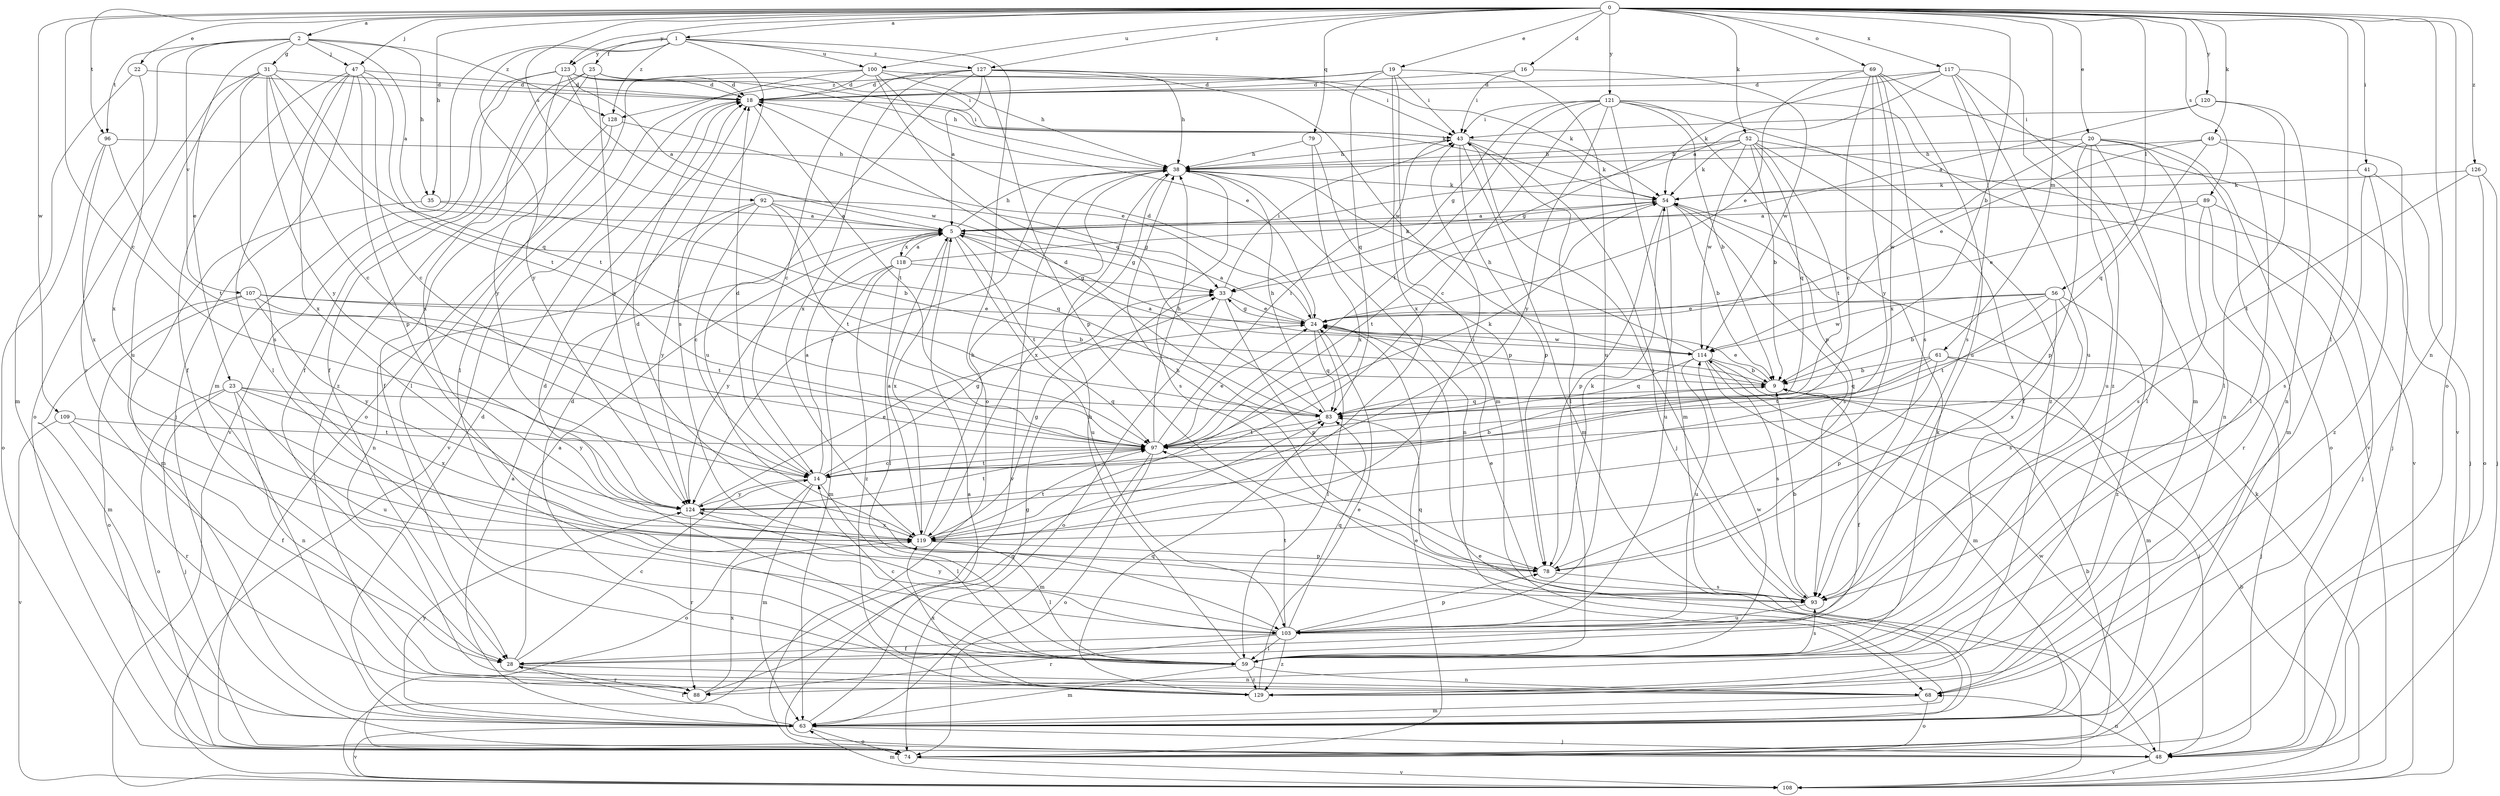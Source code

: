 strict digraph  {
0;
1;
2;
5;
9;
14;
16;
18;
19;
20;
22;
23;
24;
25;
28;
31;
33;
35;
38;
41;
43;
47;
48;
49;
52;
54;
56;
59;
61;
63;
68;
69;
74;
78;
79;
83;
88;
89;
92;
93;
96;
97;
100;
103;
107;
108;
109;
114;
117;
118;
119;
120;
121;
123;
124;
126;
127;
128;
129;
0 -> 1  [label=a];
0 -> 2  [label=a];
0 -> 9  [label=b];
0 -> 14  [label=c];
0 -> 16  [label=d];
0 -> 19  [label=e];
0 -> 20  [label=e];
0 -> 22  [label=e];
0 -> 35  [label=h];
0 -> 41  [label=i];
0 -> 47  [label=j];
0 -> 49  [label=k];
0 -> 52  [label=k];
0 -> 56  [label=l];
0 -> 59  [label=l];
0 -> 61  [label=m];
0 -> 68  [label=n];
0 -> 69  [label=o];
0 -> 74  [label=o];
0 -> 79  [label=q];
0 -> 89  [label=s];
0 -> 92  [label=s];
0 -> 96  [label=t];
0 -> 100  [label=u];
0 -> 109  [label=w];
0 -> 117  [label=x];
0 -> 120  [label=y];
0 -> 121  [label=y];
0 -> 123  [label=y];
0 -> 126  [label=z];
0 -> 127  [label=z];
1 -> 25  [label=f];
1 -> 63  [label=m];
1 -> 74  [label=o];
1 -> 93  [label=s];
1 -> 100  [label=u];
1 -> 123  [label=y];
1 -> 124  [label=y];
1 -> 127  [label=z];
1 -> 128  [label=z];
2 -> 5  [label=a];
2 -> 23  [label=e];
2 -> 31  [label=g];
2 -> 35  [label=h];
2 -> 47  [label=j];
2 -> 88  [label=r];
2 -> 96  [label=t];
2 -> 107  [label=v];
2 -> 128  [label=z];
5 -> 33  [label=g];
5 -> 38  [label=h];
5 -> 97  [label=t];
5 -> 103  [label=u];
5 -> 118  [label=x];
5 -> 119  [label=x];
9 -> 5  [label=a];
9 -> 24  [label=e];
9 -> 28  [label=f];
9 -> 83  [label=q];
14 -> 5  [label=a];
14 -> 9  [label=b];
14 -> 18  [label=d];
14 -> 33  [label=g];
14 -> 59  [label=l];
14 -> 63  [label=m];
14 -> 74  [label=o];
14 -> 97  [label=t];
14 -> 124  [label=y];
16 -> 18  [label=d];
16 -> 43  [label=i];
16 -> 114  [label=w];
18 -> 43  [label=i];
18 -> 97  [label=t];
18 -> 108  [label=v];
19 -> 18  [label=d];
19 -> 43  [label=i];
19 -> 63  [label=m];
19 -> 83  [label=q];
19 -> 103  [label=u];
19 -> 119  [label=x];
19 -> 128  [label=z];
20 -> 38  [label=h];
20 -> 59  [label=l];
20 -> 63  [label=m];
20 -> 68  [label=n];
20 -> 74  [label=o];
20 -> 78  [label=p];
20 -> 103  [label=u];
20 -> 114  [label=w];
22 -> 18  [label=d];
22 -> 63  [label=m];
22 -> 119  [label=x];
23 -> 48  [label=j];
23 -> 68  [label=n];
23 -> 74  [label=o];
23 -> 83  [label=q];
23 -> 103  [label=u];
23 -> 119  [label=x];
23 -> 124  [label=y];
24 -> 5  [label=a];
24 -> 18  [label=d];
24 -> 33  [label=g];
24 -> 59  [label=l];
24 -> 83  [label=q];
24 -> 114  [label=w];
25 -> 18  [label=d];
25 -> 28  [label=f];
25 -> 43  [label=i];
25 -> 119  [label=x];
25 -> 124  [label=y];
25 -> 129  [label=z];
28 -> 5  [label=a];
28 -> 14  [label=c];
28 -> 68  [label=n];
28 -> 88  [label=r];
31 -> 14  [label=c];
31 -> 18  [label=d];
31 -> 74  [label=o];
31 -> 83  [label=q];
31 -> 93  [label=s];
31 -> 97  [label=t];
31 -> 103  [label=u];
31 -> 124  [label=y];
33 -> 24  [label=e];
33 -> 43  [label=i];
33 -> 74  [label=o];
33 -> 78  [label=p];
35 -> 5  [label=a];
35 -> 9  [label=b];
35 -> 63  [label=m];
38 -> 54  [label=k];
38 -> 68  [label=n];
38 -> 93  [label=s];
38 -> 108  [label=v];
38 -> 119  [label=x];
38 -> 124  [label=y];
41 -> 48  [label=j];
41 -> 54  [label=k];
41 -> 93  [label=s];
41 -> 129  [label=z];
43 -> 38  [label=h];
43 -> 48  [label=j];
43 -> 54  [label=k];
43 -> 59  [label=l];
43 -> 63  [label=m];
43 -> 78  [label=p];
47 -> 14  [label=c];
47 -> 18  [label=d];
47 -> 28  [label=f];
47 -> 48  [label=j];
47 -> 59  [label=l];
47 -> 78  [label=p];
47 -> 97  [label=t];
47 -> 119  [label=x];
48 -> 5  [label=a];
48 -> 68  [label=n];
48 -> 108  [label=v];
48 -> 114  [label=w];
49 -> 24  [label=e];
49 -> 38  [label=h];
49 -> 48  [label=j];
49 -> 59  [label=l];
49 -> 83  [label=q];
52 -> 9  [label=b];
52 -> 28  [label=f];
52 -> 33  [label=g];
52 -> 38  [label=h];
52 -> 54  [label=k];
52 -> 83  [label=q];
52 -> 97  [label=t];
52 -> 108  [label=v];
52 -> 114  [label=w];
54 -> 5  [label=a];
54 -> 9  [label=b];
54 -> 78  [label=p];
54 -> 93  [label=s];
54 -> 97  [label=t];
54 -> 103  [label=u];
56 -> 9  [label=b];
56 -> 24  [label=e];
56 -> 93  [label=s];
56 -> 97  [label=t];
56 -> 114  [label=w];
56 -> 119  [label=x];
56 -> 129  [label=z];
59 -> 14  [label=c];
59 -> 18  [label=d];
59 -> 38  [label=h];
59 -> 54  [label=k];
59 -> 63  [label=m];
59 -> 68  [label=n];
59 -> 93  [label=s];
59 -> 114  [label=w];
59 -> 129  [label=z];
61 -> 9  [label=b];
61 -> 48  [label=j];
61 -> 63  [label=m];
61 -> 78  [label=p];
61 -> 83  [label=q];
61 -> 97  [label=t];
63 -> 5  [label=a];
63 -> 18  [label=d];
63 -> 28  [label=f];
63 -> 33  [label=g];
63 -> 48  [label=j];
63 -> 74  [label=o];
63 -> 108  [label=v];
63 -> 124  [label=y];
68 -> 63  [label=m];
68 -> 74  [label=o];
69 -> 14  [label=c];
69 -> 18  [label=d];
69 -> 24  [label=e];
69 -> 93  [label=s];
69 -> 103  [label=u];
69 -> 108  [label=v];
69 -> 119  [label=x];
69 -> 124  [label=y];
74 -> 9  [label=b];
74 -> 24  [label=e];
74 -> 108  [label=v];
78 -> 38  [label=h];
78 -> 54  [label=k];
78 -> 93  [label=s];
79 -> 38  [label=h];
79 -> 78  [label=p];
79 -> 119  [label=x];
83 -> 18  [label=d];
83 -> 38  [label=h];
83 -> 97  [label=t];
88 -> 83  [label=q];
88 -> 119  [label=x];
89 -> 5  [label=a];
89 -> 24  [label=e];
89 -> 48  [label=j];
89 -> 88  [label=r];
89 -> 93  [label=s];
92 -> 5  [label=a];
92 -> 14  [label=c];
92 -> 33  [label=g];
92 -> 68  [label=n];
92 -> 83  [label=q];
92 -> 97  [label=t];
92 -> 124  [label=y];
93 -> 9  [label=b];
93 -> 24  [label=e];
93 -> 43  [label=i];
93 -> 83  [label=q];
93 -> 103  [label=u];
96 -> 38  [label=h];
96 -> 74  [label=o];
96 -> 97  [label=t];
96 -> 119  [label=x];
97 -> 14  [label=c];
97 -> 24  [label=e];
97 -> 38  [label=h];
97 -> 43  [label=i];
97 -> 54  [label=k];
97 -> 63  [label=m];
97 -> 74  [label=o];
100 -> 18  [label=d];
100 -> 24  [label=e];
100 -> 38  [label=h];
100 -> 43  [label=i];
100 -> 59  [label=l];
100 -> 74  [label=o];
100 -> 83  [label=q];
103 -> 28  [label=f];
103 -> 59  [label=l];
103 -> 78  [label=p];
103 -> 83  [label=q];
103 -> 88  [label=r];
103 -> 97  [label=t];
103 -> 124  [label=y];
103 -> 129  [label=z];
107 -> 9  [label=b];
107 -> 24  [label=e];
107 -> 63  [label=m];
107 -> 74  [label=o];
107 -> 97  [label=t];
107 -> 124  [label=y];
108 -> 9  [label=b];
108 -> 24  [label=e];
108 -> 54  [label=k];
108 -> 63  [label=m];
109 -> 28  [label=f];
109 -> 88  [label=r];
109 -> 97  [label=t];
109 -> 108  [label=v];
114 -> 9  [label=b];
114 -> 38  [label=h];
114 -> 48  [label=j];
114 -> 63  [label=m];
114 -> 83  [label=q];
114 -> 93  [label=s];
114 -> 103  [label=u];
117 -> 5  [label=a];
117 -> 18  [label=d];
117 -> 54  [label=k];
117 -> 63  [label=m];
117 -> 93  [label=s];
117 -> 103  [label=u];
117 -> 129  [label=z];
118 -> 5  [label=a];
118 -> 33  [label=g];
118 -> 54  [label=k];
118 -> 59  [label=l];
118 -> 63  [label=m];
118 -> 124  [label=y];
118 -> 129  [label=z];
119 -> 5  [label=a];
119 -> 18  [label=d];
119 -> 33  [label=g];
119 -> 38  [label=h];
119 -> 43  [label=i];
119 -> 59  [label=l];
119 -> 78  [label=p];
119 -> 97  [label=t];
120 -> 5  [label=a];
120 -> 43  [label=i];
120 -> 59  [label=l];
120 -> 68  [label=n];
121 -> 9  [label=b];
121 -> 14  [label=c];
121 -> 33  [label=g];
121 -> 43  [label=i];
121 -> 63  [label=m];
121 -> 78  [label=p];
121 -> 97  [label=t];
121 -> 108  [label=v];
121 -> 124  [label=y];
121 -> 129  [label=z];
123 -> 5  [label=a];
123 -> 18  [label=d];
123 -> 28  [label=f];
123 -> 38  [label=h];
123 -> 54  [label=k];
123 -> 108  [label=v];
123 -> 114  [label=w];
123 -> 124  [label=y];
124 -> 24  [label=e];
124 -> 88  [label=r];
124 -> 97  [label=t];
124 -> 119  [label=x];
126 -> 48  [label=j];
126 -> 54  [label=k];
126 -> 74  [label=o];
126 -> 97  [label=t];
127 -> 5  [label=a];
127 -> 14  [label=c];
127 -> 18  [label=d];
127 -> 38  [label=h];
127 -> 54  [label=k];
127 -> 78  [label=p];
127 -> 103  [label=u];
127 -> 114  [label=w];
127 -> 119  [label=x];
128 -> 24  [label=e];
128 -> 28  [label=f];
128 -> 59  [label=l];
129 -> 18  [label=d];
129 -> 24  [label=e];
129 -> 83  [label=q];
129 -> 119  [label=x];
}
